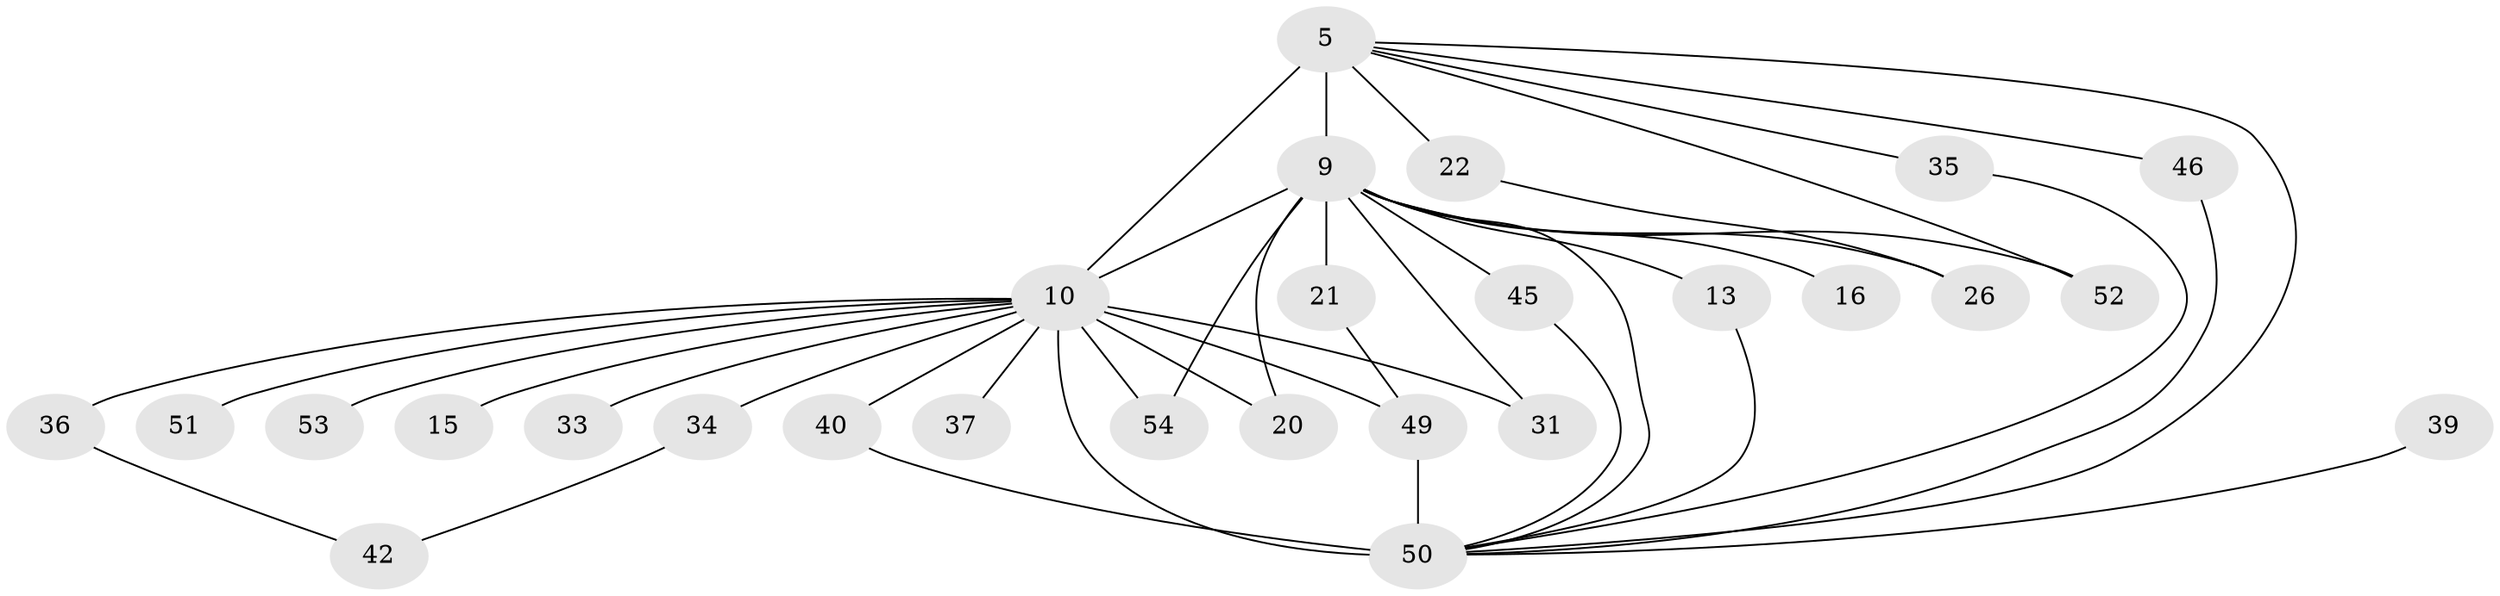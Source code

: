 // original degree distribution, {15: 0.037037037037037035, 17: 0.037037037037037035, 13: 0.018518518518518517, 14: 0.037037037037037035, 11: 0.018518518518518517, 18: 0.018518518518518517, 24: 0.018518518518518517, 4: 0.12962962962962962, 2: 0.5740740740740741, 3: 0.1111111111111111}
// Generated by graph-tools (version 1.1) at 2025/44/03/09/25 04:44:28]
// undirected, 27 vertices, 42 edges
graph export_dot {
graph [start="1"]
  node [color=gray90,style=filled];
  5 [super="+4"];
  9 [super="+7"];
  10 [super="+1+6"];
  13;
  15;
  16 [super="+14"];
  20;
  21;
  22 [super="+17"];
  26;
  31;
  33;
  34 [super="+23"];
  35;
  36 [super="+32"];
  37;
  39;
  40 [super="+25"];
  42;
  45;
  46;
  49 [super="+48"];
  50 [super="+28+30"];
  51 [super="+18+43"];
  52 [super="+47+41"];
  53;
  54;
  5 -- 9 [weight=4];
  5 -- 10 [weight=10];
  5 -- 35;
  5 -- 46;
  5 -- 22 [weight=3];
  5 -- 52;
  5 -- 50 [weight=3];
  9 -- 10 [weight=10];
  9 -- 13;
  9 -- 21 [weight=2];
  9 -- 54;
  9 -- 16 [weight=3];
  9 -- 20;
  9 -- 26;
  9 -- 31;
  9 -- 45;
  9 -- 52 [weight=5];
  9 -- 50 [weight=3];
  10 -- 40 [weight=2];
  10 -- 53 [weight=2];
  10 -- 33 [weight=2];
  10 -- 37 [weight=2];
  10 -- 15 [weight=2];
  10 -- 34 [weight=3];
  10 -- 20;
  10 -- 31;
  10 -- 36 [weight=3];
  10 -- 51 [weight=4];
  10 -- 54;
  10 -- 49;
  10 -- 50 [weight=10];
  13 -- 50;
  21 -- 49;
  22 -- 26;
  34 -- 42;
  35 -- 50;
  36 -- 42;
  39 -- 50;
  40 -- 50 [weight=2];
  45 -- 50;
  46 -- 50;
  49 -- 50 [weight=2];
}
